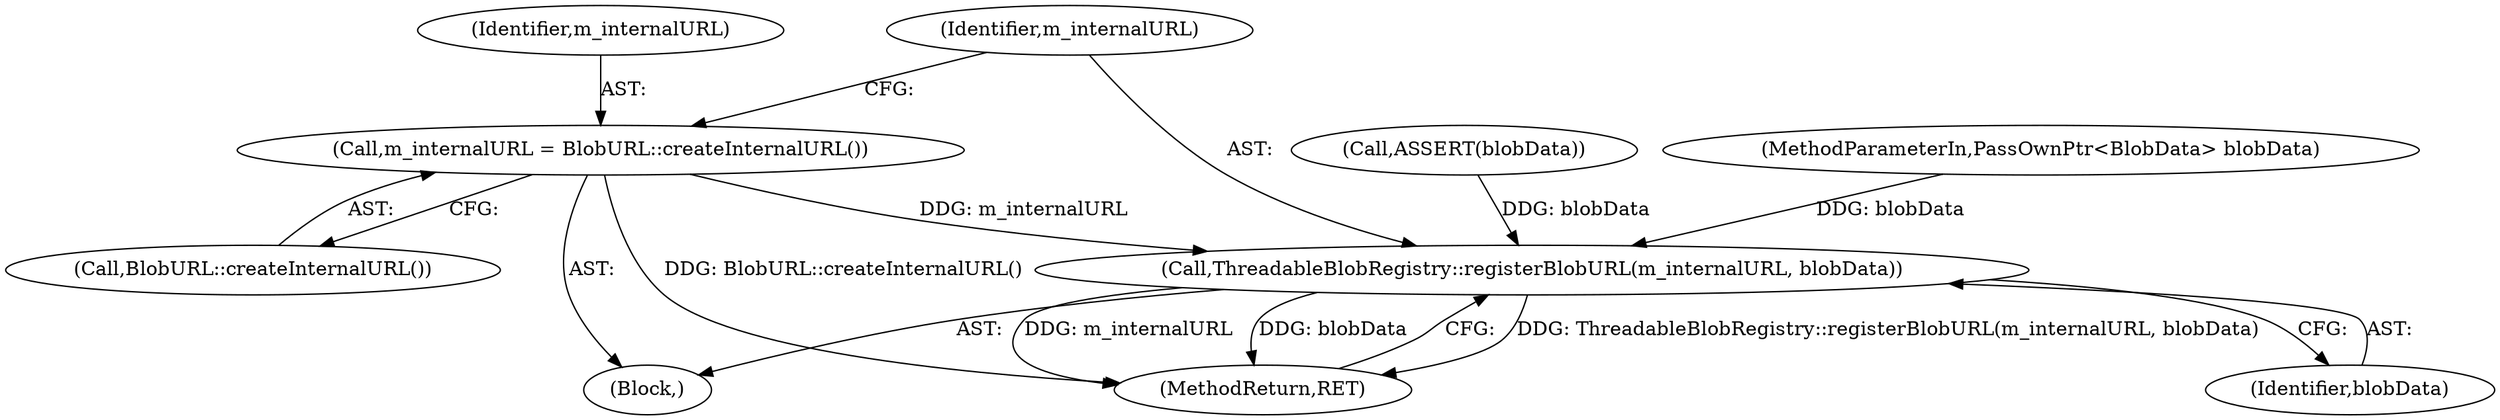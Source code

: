 digraph "1_Chrome_d0c31f0342cefc46a3b3d80359a9779d044d4c0d_0@API" {
"1000108" [label="(Call,m_internalURL = BlobURL::createInternalURL())"];
"1000111" [label="(Call,ThreadableBlobRegistry::registerBlobURL(m_internalURL, blobData))"];
"1000111" [label="(Call,ThreadableBlobRegistry::registerBlobURL(m_internalURL, blobData))"];
"1000114" [label="(MethodReturn,RET)"];
"1000103" [label="(Block,)"];
"1000112" [label="(Identifier,m_internalURL)"];
"1000108" [label="(Call,m_internalURL = BlobURL::createInternalURL())"];
"1000113" [label="(Identifier,blobData)"];
"1000104" [label="(Call,ASSERT(blobData))"];
"1000101" [label="(MethodParameterIn,PassOwnPtr<BlobData> blobData)"];
"1000109" [label="(Identifier,m_internalURL)"];
"1000110" [label="(Call,BlobURL::createInternalURL())"];
"1000108" -> "1000103"  [label="AST: "];
"1000108" -> "1000110"  [label="CFG: "];
"1000109" -> "1000108"  [label="AST: "];
"1000110" -> "1000108"  [label="AST: "];
"1000112" -> "1000108"  [label="CFG: "];
"1000108" -> "1000114"  [label="DDG: BlobURL::createInternalURL()"];
"1000108" -> "1000111"  [label="DDG: m_internalURL"];
"1000111" -> "1000103"  [label="AST: "];
"1000111" -> "1000113"  [label="CFG: "];
"1000112" -> "1000111"  [label="AST: "];
"1000113" -> "1000111"  [label="AST: "];
"1000114" -> "1000111"  [label="CFG: "];
"1000111" -> "1000114"  [label="DDG: ThreadableBlobRegistry::registerBlobURL(m_internalURL, blobData)"];
"1000111" -> "1000114"  [label="DDG: m_internalURL"];
"1000111" -> "1000114"  [label="DDG: blobData"];
"1000104" -> "1000111"  [label="DDG: blobData"];
"1000101" -> "1000111"  [label="DDG: blobData"];
}
